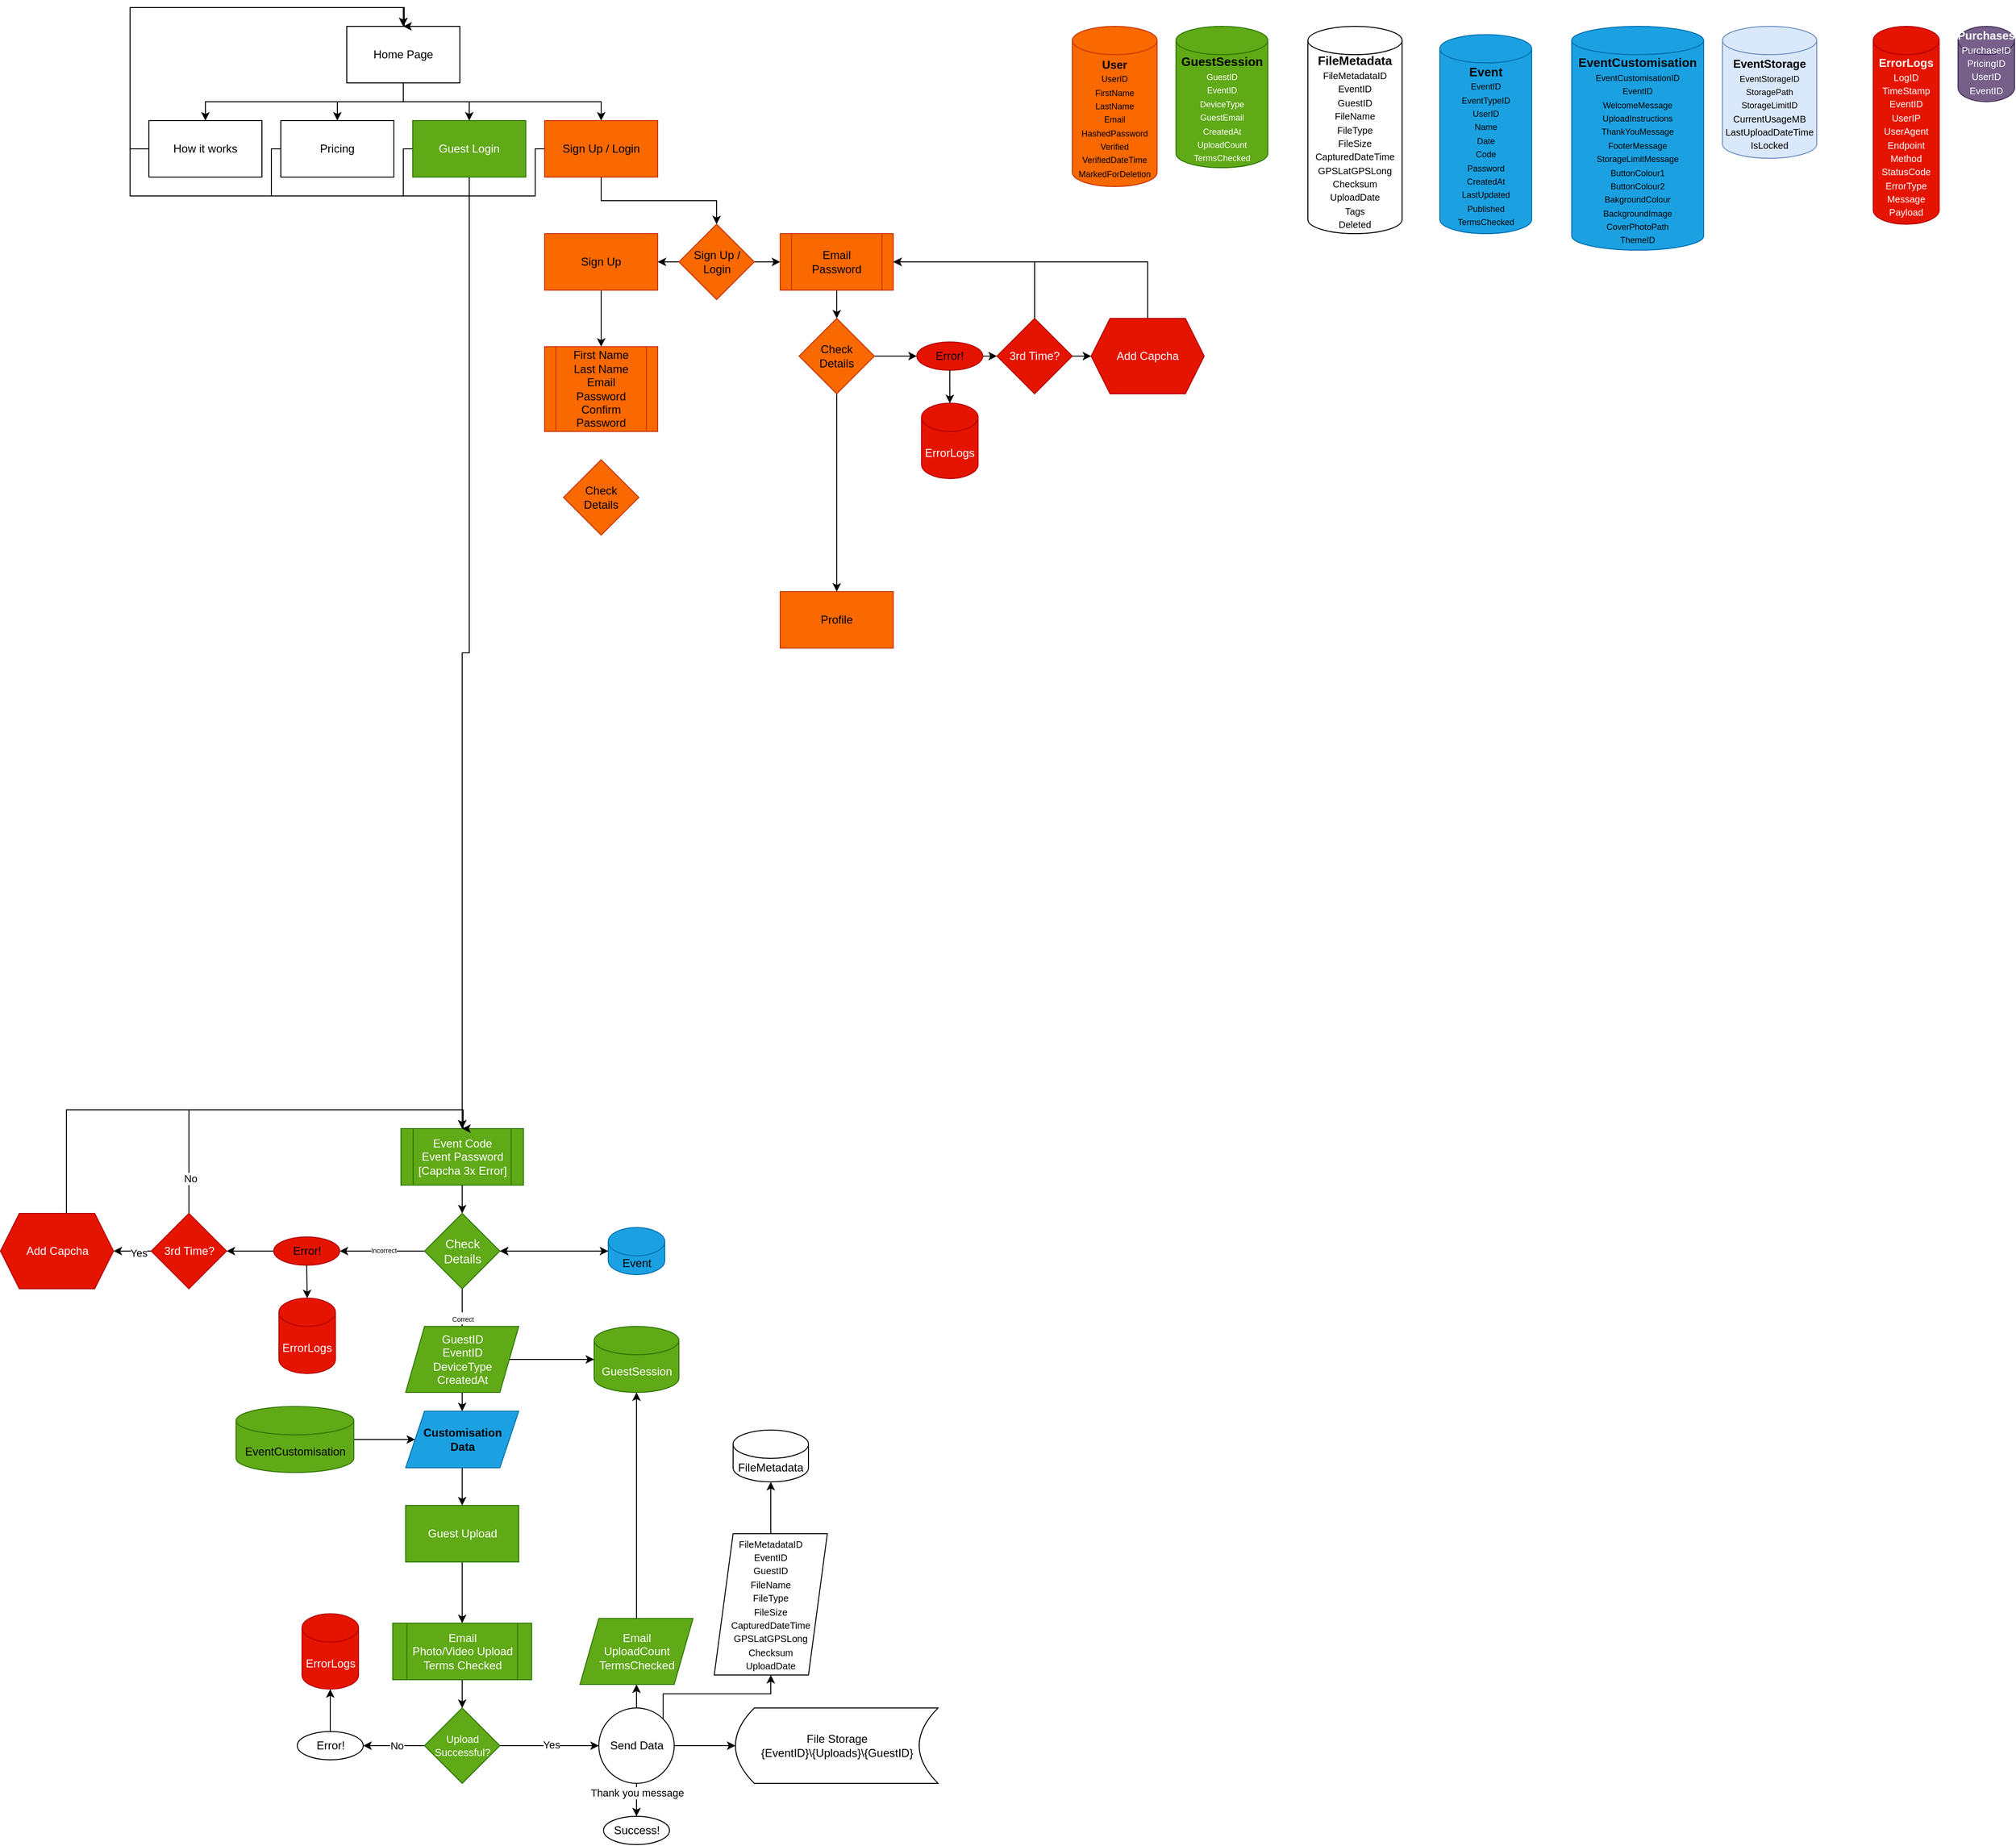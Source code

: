 <mxfile version="27.0.6">
  <diagram name="Page-1" id="nPeq9zamXpT1PYiMHK2F">
    <mxGraphModel dx="2572" dy="919" grid="1" gridSize="10" guides="1" tooltips="1" connect="1" arrows="1" fold="1" page="1" pageScale="1" pageWidth="850" pageHeight="1100" math="0" shadow="0">
      <root>
        <mxCell id="0" />
        <mxCell id="1" parent="0" />
        <mxCell id="T3i2_18rqvz0KpT3URYq-7" style="edgeStyle=orthogonalEdgeStyle;rounded=0;orthogonalLoop=1;jettySize=auto;html=1;exitX=0.5;exitY=1;exitDx=0;exitDy=0;entryX=0.5;entryY=0;entryDx=0;entryDy=0;" parent="1" source="T3i2_18rqvz0KpT3URYq-1" target="T3i2_18rqvz0KpT3URYq-3" edge="1">
          <mxGeometry relative="1" as="geometry" />
        </mxCell>
        <mxCell id="T3i2_18rqvz0KpT3URYq-8" style="edgeStyle=orthogonalEdgeStyle;rounded=0;orthogonalLoop=1;jettySize=auto;html=1;exitX=0.5;exitY=1;exitDx=0;exitDy=0;entryX=0.5;entryY=0;entryDx=0;entryDy=0;" parent="1" source="T3i2_18rqvz0KpT3URYq-1" target="T3i2_18rqvz0KpT3URYq-4" edge="1">
          <mxGeometry relative="1" as="geometry" />
        </mxCell>
        <mxCell id="T3i2_18rqvz0KpT3URYq-9" style="edgeStyle=orthogonalEdgeStyle;rounded=0;orthogonalLoop=1;jettySize=auto;html=1;exitX=0.5;exitY=1;exitDx=0;exitDy=0;entryX=0.5;entryY=0;entryDx=0;entryDy=0;" parent="1" source="T3i2_18rqvz0KpT3URYq-1" target="T3i2_18rqvz0KpT3URYq-5" edge="1">
          <mxGeometry relative="1" as="geometry" />
        </mxCell>
        <mxCell id="T3i2_18rqvz0KpT3URYq-10" style="edgeStyle=orthogonalEdgeStyle;rounded=0;orthogonalLoop=1;jettySize=auto;html=1;exitX=0.5;exitY=1;exitDx=0;exitDy=0;entryX=0.5;entryY=0;entryDx=0;entryDy=0;" parent="1" source="T3i2_18rqvz0KpT3URYq-1" target="T3i2_18rqvz0KpT3URYq-6" edge="1">
          <mxGeometry relative="1" as="geometry" />
        </mxCell>
        <mxCell id="T3i2_18rqvz0KpT3URYq-1" value="Home Page" style="rounded=0;whiteSpace=wrap;html=1;" parent="1" vertex="1">
          <mxGeometry x="230" y="80" width="120" height="60" as="geometry" />
        </mxCell>
        <mxCell id="T3i2_18rqvz0KpT3URYq-11" style="edgeStyle=orthogonalEdgeStyle;rounded=0;orthogonalLoop=1;jettySize=auto;html=1;exitX=0;exitY=0.5;exitDx=0;exitDy=0;entryX=0.5;entryY=0;entryDx=0;entryDy=0;" parent="1" source="T3i2_18rqvz0KpT3URYq-3" target="T3i2_18rqvz0KpT3URYq-1" edge="1">
          <mxGeometry relative="1" as="geometry" />
        </mxCell>
        <mxCell id="T3i2_18rqvz0KpT3URYq-3" value="How it works" style="rounded=0;whiteSpace=wrap;html=1;" parent="1" vertex="1">
          <mxGeometry x="20" y="180" width="120" height="60" as="geometry" />
        </mxCell>
        <mxCell id="T3i2_18rqvz0KpT3URYq-12" style="edgeStyle=orthogonalEdgeStyle;rounded=0;orthogonalLoop=1;jettySize=auto;html=1;exitX=0;exitY=0.5;exitDx=0;exitDy=0;" parent="1" source="T3i2_18rqvz0KpT3URYq-4" edge="1">
          <mxGeometry relative="1" as="geometry">
            <mxPoint x="290" y="80" as="targetPoint" />
            <Array as="points">
              <mxPoint x="150" y="210" />
              <mxPoint x="150" y="260" />
              <mxPoint y="260" />
              <mxPoint y="60" />
              <mxPoint x="290" y="60" />
            </Array>
          </mxGeometry>
        </mxCell>
        <mxCell id="T3i2_18rqvz0KpT3URYq-4" value="Pricing" style="rounded=0;whiteSpace=wrap;html=1;" parent="1" vertex="1">
          <mxGeometry x="160" y="180" width="120" height="60" as="geometry" />
        </mxCell>
        <mxCell id="T3i2_18rqvz0KpT3URYq-13" style="edgeStyle=orthogonalEdgeStyle;rounded=0;orthogonalLoop=1;jettySize=auto;html=1;exitX=0;exitY=0.5;exitDx=0;exitDy=0;" parent="1" source="T3i2_18rqvz0KpT3URYq-5" edge="1">
          <mxGeometry relative="1" as="geometry">
            <mxPoint x="290" y="80" as="targetPoint" />
            <Array as="points">
              <mxPoint x="290" y="210" />
              <mxPoint x="290" y="260" />
              <mxPoint y="260" />
              <mxPoint y="60" />
              <mxPoint x="291" y="60" />
              <mxPoint x="291" y="80" />
            </Array>
          </mxGeometry>
        </mxCell>
        <mxCell id="T3i2_18rqvz0KpT3URYq-16" style="edgeStyle=orthogonalEdgeStyle;rounded=0;orthogonalLoop=1;jettySize=auto;html=1;exitX=0.5;exitY=1;exitDx=0;exitDy=0;entryX=0.5;entryY=0;entryDx=0;entryDy=0;" parent="1" source="T3i2_18rqvz0KpT3URYq-5" target="T3i2_18rqvz0KpT3URYq-15" edge="1">
          <mxGeometry relative="1" as="geometry" />
        </mxCell>
        <mxCell id="T3i2_18rqvz0KpT3URYq-5" value="Guest Login" style="rounded=0;whiteSpace=wrap;html=1;fillColor=#60a917;fontColor=#ffffff;strokeColor=#2D7600;" parent="1" vertex="1">
          <mxGeometry x="300" y="180" width="120" height="60" as="geometry" />
        </mxCell>
        <mxCell id="T3i2_18rqvz0KpT3URYq-14" style="edgeStyle=orthogonalEdgeStyle;rounded=0;orthogonalLoop=1;jettySize=auto;html=1;exitX=0;exitY=0.5;exitDx=0;exitDy=0;" parent="1" source="T3i2_18rqvz0KpT3URYq-6" edge="1">
          <mxGeometry relative="1" as="geometry">
            <mxPoint x="290" y="80" as="targetPoint" />
            <Array as="points">
              <mxPoint x="430" y="210" />
              <mxPoint x="430" y="260" />
              <mxPoint y="260" />
              <mxPoint y="60" />
              <mxPoint x="290" y="60" />
            </Array>
          </mxGeometry>
        </mxCell>
        <mxCell id="qWnpxLDIaZIVIo5OUuWz-7" style="edgeStyle=orthogonalEdgeStyle;rounded=0;orthogonalLoop=1;jettySize=auto;html=1;exitX=0.5;exitY=1;exitDx=0;exitDy=0;entryX=0.5;entryY=0;entryDx=0;entryDy=0;" edge="1" parent="1" source="T3i2_18rqvz0KpT3URYq-6" target="qWnpxLDIaZIVIo5OUuWz-6">
          <mxGeometry relative="1" as="geometry" />
        </mxCell>
        <mxCell id="T3i2_18rqvz0KpT3URYq-6" value="Sign Up / Login" style="rounded=0;whiteSpace=wrap;html=1;fillColor=#fa6800;fontColor=#000000;strokeColor=#C73500;" parent="1" vertex="1">
          <mxGeometry x="440" y="180" width="120" height="60" as="geometry" />
        </mxCell>
        <mxCell id="T3i2_18rqvz0KpT3URYq-18" style="edgeStyle=orthogonalEdgeStyle;rounded=0;orthogonalLoop=1;jettySize=auto;html=1;exitX=0.5;exitY=1;exitDx=0;exitDy=0;entryX=0.5;entryY=0;entryDx=0;entryDy=0;" parent="1" source="T3i2_18rqvz0KpT3URYq-15" target="T3i2_18rqvz0KpT3URYq-17" edge="1">
          <mxGeometry relative="1" as="geometry" />
        </mxCell>
        <mxCell id="T3i2_18rqvz0KpT3URYq-15" value="Event Code&lt;div&gt;Event Password&lt;br&gt;[Capcha 3x Error]&lt;/div&gt;" style="shape=process;whiteSpace=wrap;html=1;backgroundOutline=1;fillColor=#60a917;fontColor=#ffffff;strokeColor=#2D7600;" parent="1" vertex="1">
          <mxGeometry x="287.5" y="1250.0" width="130" height="60" as="geometry" />
        </mxCell>
        <mxCell id="T3i2_18rqvz0KpT3URYq-24" style="edgeStyle=orthogonalEdgeStyle;rounded=0;orthogonalLoop=1;jettySize=auto;html=1;exitX=0;exitY=0.5;exitDx=0;exitDy=0;entryX=1;entryY=0.5;entryDx=0;entryDy=0;" parent="1" source="T3i2_18rqvz0KpT3URYq-17" target="T3i2_18rqvz0KpT3URYq-23" edge="1">
          <mxGeometry relative="1" as="geometry" />
        </mxCell>
        <mxCell id="T3i2_18rqvz0KpT3URYq-26" value="&lt;font style=&quot;color: light-dark(rgb(0, 0, 0), rgb(255, 0, 0)); font-size: 7px;&quot;&gt;Incorrect&lt;/font&gt;" style="edgeLabel;html=1;align=center;verticalAlign=middle;resizable=0;points=[];" parent="T3i2_18rqvz0KpT3URYq-24" vertex="1" connectable="0">
          <mxGeometry x="-0.025" y="-2" relative="1" as="geometry">
            <mxPoint as="offset" />
          </mxGeometry>
        </mxCell>
        <mxCell id="T3i2_18rqvz0KpT3URYq-28" style="edgeStyle=orthogonalEdgeStyle;rounded=0;orthogonalLoop=1;jettySize=auto;html=1;entryX=0.5;entryY=0;entryDx=0;entryDy=0;" parent="1" source="T3i2_18rqvz0KpT3URYq-17" target="T3i2_18rqvz0KpT3URYq-27" edge="1">
          <mxGeometry relative="1" as="geometry" />
        </mxCell>
        <mxCell id="T3i2_18rqvz0KpT3URYq-29" value="&lt;font style=&quot;color: light-dark(rgb(0, 0, 0), rgb(0, 255, 0)); font-size: 7px;&quot;&gt;Correct&lt;/font&gt;" style="edgeLabel;html=1;align=center;verticalAlign=middle;resizable=0;points=[];" parent="T3i2_18rqvz0KpT3URYq-28" vertex="1" connectable="0">
          <mxGeometry x="0.547" relative="1" as="geometry">
            <mxPoint as="offset" />
          </mxGeometry>
        </mxCell>
        <mxCell id="T3i2_18rqvz0KpT3URYq-17" value="&lt;div style=&quot;line-height: 40%;&quot;&gt;&lt;div&gt;&lt;font style=&quot;font-size: 13px; line-height: 120%;&quot;&gt;Check Details&lt;/font&gt;&lt;/div&gt;&lt;/div&gt;" style="rhombus;whiteSpace=wrap;html=1;fillColor=#60a917;fontColor=#ffffff;strokeColor=#2D7600;" parent="1" vertex="1">
          <mxGeometry x="312.5" y="1340.0" width="80" height="80" as="geometry" />
        </mxCell>
        <mxCell id="T3i2_18rqvz0KpT3URYq-86" style="edgeStyle=orthogonalEdgeStyle;rounded=0;orthogonalLoop=1;jettySize=auto;html=1;exitX=0;exitY=0.5;exitDx=0;exitDy=0;entryX=1;entryY=0.5;entryDx=0;entryDy=0;" parent="1" source="T3i2_18rqvz0KpT3URYq-23" target="T3i2_18rqvz0KpT3URYq-83" edge="1">
          <mxGeometry relative="1" as="geometry" />
        </mxCell>
        <mxCell id="T3i2_18rqvz0KpT3URYq-23" value="&lt;font style=&quot;color: light-dark(rgb(0, 0, 0), rgb(255, 0, 0));&quot;&gt;Error!&lt;/font&gt;" style="ellipse;whiteSpace=wrap;html=1;fillColor=#e51400;strokeColor=#B20000;fontColor=#ffffff;" parent="1" vertex="1">
          <mxGeometry x="152.5" y="1365.0" width="70" height="30" as="geometry" />
        </mxCell>
        <mxCell id="T3i2_18rqvz0KpT3URYq-65" style="edgeStyle=orthogonalEdgeStyle;rounded=0;orthogonalLoop=1;jettySize=auto;html=1;exitX=0.5;exitY=1;exitDx=0;exitDy=0;entryX=0.5;entryY=0;entryDx=0;entryDy=0;" parent="1" source="T3i2_18rqvz0KpT3URYq-27" target="T3i2_18rqvz0KpT3URYq-64" edge="1">
          <mxGeometry relative="1" as="geometry" />
        </mxCell>
        <mxCell id="T3i2_18rqvz0KpT3URYq-27" value="&lt;div style=&quot;&quot;&gt;&lt;span style=&quot;background-color: transparent; color: light-dark(rgb(255, 255, 255), rgb(18, 18, 18));&quot;&gt;&lt;font&gt;GuestID&lt;/font&gt;&lt;/span&gt;&lt;/div&gt;&lt;font&gt;&lt;div style=&quot;&quot;&gt;&lt;span style=&quot;background-color: transparent; color: light-dark(rgb(255, 255, 255), rgb(18, 18, 18));&quot;&gt;EventID&lt;/span&gt;&lt;/div&gt;&lt;div style=&quot;&quot;&gt;&lt;span style=&quot;background-color: transparent; color: light-dark(rgb(255, 255, 255), rgb(18, 18, 18));&quot;&gt;DeviceType&lt;br&gt;&lt;/span&gt;&lt;/div&gt;&lt;div style=&quot;&quot;&gt;&lt;span style=&quot;background-color: transparent; color: light-dark(rgb(255, 255, 255), rgb(18, 18, 18));&quot;&gt;CreatedAt&lt;/span&gt;&lt;/div&gt;&lt;/font&gt;" style="shape=parallelogram;perimeter=parallelogramPerimeter;whiteSpace=wrap;html=1;fixedSize=1;fillColor=#60a917;fontColor=#ffffff;strokeColor=#2D7600;align=center;" parent="1" vertex="1">
          <mxGeometry x="292.5" y="1460.0" width="120" height="70" as="geometry" />
        </mxCell>
        <mxCell id="T3i2_18rqvz0KpT3URYq-30" value="&lt;font style=&quot;font-size: 13px; color: light-dark(rgb(0, 0, 0), rgb(0, 0, 0));&quot;&gt;&lt;b style=&quot;&quot;&gt;GuestSession&lt;/b&gt;&lt;/font&gt;&lt;br&gt;&lt;font style=&quot;font-size: 9px;&quot;&gt;GuestID&lt;/font&gt;&lt;div&gt;&lt;font style=&quot;font-size: 9px;&quot;&gt;EventID&lt;/font&gt;&lt;/div&gt;&lt;div&gt;&lt;font style=&quot;font-size: 9px;&quot;&gt;DeviceType&lt;br&gt;GuestEmail&lt;br&gt;CreatedAt&lt;br&gt;UploadCount&lt;/font&gt;&lt;/div&gt;&lt;div&gt;&lt;font style=&quot;font-size: 9px;&quot;&gt;TermsChecked&lt;/font&gt;&lt;/div&gt;" style="shape=cylinder3;whiteSpace=wrap;html=1;boundedLbl=1;backgroundOutline=1;size=15;fillColor=#60a917;fontColor=#ffffff;strokeColor=#2D7600;" parent="1" vertex="1">
          <mxGeometry x="1110" y="80" width="97.5" height="150" as="geometry" />
        </mxCell>
        <mxCell id="T3i2_18rqvz0KpT3URYq-37" style="edgeStyle=orthogonalEdgeStyle;rounded=0;orthogonalLoop=1;jettySize=auto;html=1;exitX=0.5;exitY=1;exitDx=0;exitDy=0;entryX=0.5;entryY=0;entryDx=0;entryDy=0;" parent="1" source="T3i2_18rqvz0KpT3URYq-33" target="T3i2_18rqvz0KpT3URYq-36" edge="1">
          <mxGeometry relative="1" as="geometry" />
        </mxCell>
        <mxCell id="T3i2_18rqvz0KpT3URYq-33" value="Guest Upload" style="rounded=0;whiteSpace=wrap;html=1;fillColor=#60a917;fontColor=#ffffff;strokeColor=#2D7600;" parent="1" vertex="1">
          <mxGeometry x="292.5" y="1650.0" width="120" height="60" as="geometry" />
        </mxCell>
        <mxCell id="T3i2_18rqvz0KpT3URYq-34" value="&lt;font color=&quot;#000000&quot;&gt;&lt;b style=&quot;font-size: 13px;&quot;&gt;Event&lt;/b&gt;&lt;br&gt;&lt;font style=&quot;font-size: 9px;&quot;&gt;EventID&lt;br&gt;EventTypeID&lt;br&gt;UserID&lt;br&gt;Name&lt;br&gt;Date&lt;br&gt;Code&lt;br&gt;Password&lt;/font&gt;&lt;/font&gt;&lt;div&gt;&lt;font color=&quot;#000000&quot;&gt;&lt;font style=&quot;font-size: 9px;&quot;&gt;CreatedAt&lt;/font&gt;&lt;/font&gt;&lt;/div&gt;&lt;div&gt;&lt;font color=&quot;#000000&quot;&gt;&lt;font style=&quot;font-size: 9px;&quot;&gt;LastUpdated&lt;/font&gt;&lt;br&gt;&lt;/font&gt;&lt;/div&gt;&lt;div&gt;&lt;font color=&quot;#000000&quot;&gt;&lt;font style=&quot;font-size: 9px;&quot;&gt;Published&lt;/font&gt;&lt;/font&gt;&lt;/div&gt;&lt;div&gt;&lt;font color=&quot;#000000&quot;&gt;&lt;font style=&quot;font-size: 9px;&quot;&gt;TermsChecked&lt;/font&gt;&lt;/font&gt;&lt;/div&gt;" style="shape=cylinder3;whiteSpace=wrap;html=1;boundedLbl=1;backgroundOutline=1;size=15;fillColor=#1ba1e2;fontColor=#ffffff;strokeColor=#006EAF;" parent="1" vertex="1">
          <mxGeometry x="1390" y="88.75" width="97.5" height="211.25" as="geometry" />
        </mxCell>
        <mxCell id="T3i2_18rqvz0KpT3URYq-45" style="edgeStyle=orthogonalEdgeStyle;rounded=0;orthogonalLoop=1;jettySize=auto;html=1;exitX=0.5;exitY=1;exitDx=0;exitDy=0;entryX=0.5;entryY=0;entryDx=0;entryDy=0;" parent="1" source="T3i2_18rqvz0KpT3URYq-36" target="T3i2_18rqvz0KpT3URYq-41" edge="1">
          <mxGeometry relative="1" as="geometry" />
        </mxCell>
        <mxCell id="T3i2_18rqvz0KpT3URYq-36" value="Email&lt;div&gt;Photo/Video Upload&lt;/div&gt;&lt;div&gt;Terms Checked&lt;/div&gt;" style="shape=process;whiteSpace=wrap;html=1;backgroundOutline=1;fillColor=#60a917;fontColor=#ffffff;strokeColor=#2D7600;" parent="1" vertex="1">
          <mxGeometry x="278.75" y="1775" width="147.5" height="60" as="geometry" />
        </mxCell>
        <mxCell id="T3i2_18rqvz0KpT3URYq-38" value="File Storage&lt;div&gt;{EventID}\{Uploads}\{GuestID}&lt;/div&gt;" style="shape=dataStorage;whiteSpace=wrap;html=1;fixedSize=1;" parent="1" vertex="1">
          <mxGeometry x="642.5" y="1865.0" width="215" height="80" as="geometry" />
        </mxCell>
        <mxCell id="T3i2_18rqvz0KpT3URYq-40" value="Email&lt;br&gt;UploadCount&lt;div&gt;TermsChecked&lt;/div&gt;" style="shape=parallelogram;perimeter=parallelogramPerimeter;whiteSpace=wrap;html=1;fixedSize=1;fillColor=#60a917;fontColor=#ffffff;strokeColor=#2D7600;" parent="1" vertex="1">
          <mxGeometry x="477.5" y="1770.0" width="120" height="70" as="geometry" />
        </mxCell>
        <mxCell id="T3i2_18rqvz0KpT3URYq-43" style="edgeStyle=orthogonalEdgeStyle;rounded=0;orthogonalLoop=1;jettySize=auto;html=1;exitX=0;exitY=0.5;exitDx=0;exitDy=0;entryX=1;entryY=0.5;entryDx=0;entryDy=0;" parent="1" source="T3i2_18rqvz0KpT3URYq-41" target="T3i2_18rqvz0KpT3URYq-42" edge="1">
          <mxGeometry relative="1" as="geometry" />
        </mxCell>
        <mxCell id="T3i2_18rqvz0KpT3URYq-44" value="&lt;font style=&quot;color: light-dark(rgb(0, 0, 0), rgb(255, 0, 0));&quot;&gt;No&lt;/font&gt;" style="edgeLabel;html=1;align=center;verticalAlign=middle;resizable=0;points=[];" parent="T3i2_18rqvz0KpT3URYq-43" vertex="1" connectable="0">
          <mxGeometry x="-0.081" relative="1" as="geometry">
            <mxPoint as="offset" />
          </mxGeometry>
        </mxCell>
        <mxCell id="T3i2_18rqvz0KpT3URYq-46" style="edgeStyle=orthogonalEdgeStyle;rounded=0;orthogonalLoop=1;jettySize=auto;html=1;exitX=1;exitY=0.5;exitDx=0;exitDy=0;entryX=0;entryY=0.5;entryDx=0;entryDy=0;" parent="1" source="T3i2_18rqvz0KpT3URYq-41" target="T3i2_18rqvz0KpT3URYq-47" edge="1">
          <mxGeometry relative="1" as="geometry">
            <mxPoint x="432.5" y="1905.0" as="targetPoint" />
          </mxGeometry>
        </mxCell>
        <mxCell id="T3i2_18rqvz0KpT3URYq-50" value="&lt;font style=&quot;color: light-dark(rgb(0, 0, 0), rgb(0, 255, 0));&quot;&gt;Yes&lt;/font&gt;" style="edgeLabel;html=1;align=center;verticalAlign=middle;resizable=0;points=[];" parent="T3i2_18rqvz0KpT3URYq-46" vertex="1" connectable="0">
          <mxGeometry x="0.039" y="1" relative="1" as="geometry">
            <mxPoint as="offset" />
          </mxGeometry>
        </mxCell>
        <mxCell id="T3i2_18rqvz0KpT3URYq-41" value="&lt;div style=&quot;line-height: 40%;&quot;&gt;&lt;div&gt;&lt;font style=&quot;line-height: 120%; font-size: 11px;&quot;&gt;Upload Successful?&lt;/font&gt;&lt;/div&gt;&lt;/div&gt;" style="rhombus;whiteSpace=wrap;html=1;fillColor=#60a917;fontColor=#ffffff;strokeColor=#2D7600;" parent="1" vertex="1">
          <mxGeometry x="312.5" y="1865.0" width="80" height="80" as="geometry" />
        </mxCell>
        <mxCell id="qWnpxLDIaZIVIo5OUuWz-31" style="edgeStyle=orthogonalEdgeStyle;rounded=0;orthogonalLoop=1;jettySize=auto;html=1;exitX=0.5;exitY=0;exitDx=0;exitDy=0;" edge="1" parent="1" source="T3i2_18rqvz0KpT3URYq-42" target="qWnpxLDIaZIVIo5OUuWz-30">
          <mxGeometry relative="1" as="geometry" />
        </mxCell>
        <mxCell id="T3i2_18rqvz0KpT3URYq-42" value="&lt;font style=&quot;color: light-dark(rgb(0, 0, 0), rgb(255, 0, 0));&quot;&gt;Error!&lt;/font&gt;" style="ellipse;whiteSpace=wrap;html=1;fillColor=light-dark(#FFFFFF,#FF8484);strokeColor=light-dark(#000000,#CC0000);" parent="1" vertex="1">
          <mxGeometry x="177.5" y="1890.0" width="70" height="30" as="geometry" />
        </mxCell>
        <mxCell id="T3i2_18rqvz0KpT3URYq-53" style="edgeStyle=orthogonalEdgeStyle;rounded=0;orthogonalLoop=1;jettySize=auto;html=1;exitX=1;exitY=0.5;exitDx=0;exitDy=0;entryX=0;entryY=0.5;entryDx=0;entryDy=0;" parent="1" source="T3i2_18rqvz0KpT3URYq-47" target="T3i2_18rqvz0KpT3URYq-38" edge="1">
          <mxGeometry relative="1" as="geometry" />
        </mxCell>
        <mxCell id="T3i2_18rqvz0KpT3URYq-59" style="edgeStyle=orthogonalEdgeStyle;rounded=0;orthogonalLoop=1;jettySize=auto;html=1;exitX=0.5;exitY=1;exitDx=0;exitDy=0;entryX=0.5;entryY=0;entryDx=0;entryDy=0;" parent="1" source="T3i2_18rqvz0KpT3URYq-47" target="T3i2_18rqvz0KpT3URYq-58" edge="1">
          <mxGeometry relative="1" as="geometry" />
        </mxCell>
        <mxCell id="T3i2_18rqvz0KpT3URYq-63" value="Thank you message" style="edgeLabel;html=1;align=center;verticalAlign=middle;resizable=0;points=[];" parent="T3i2_18rqvz0KpT3URYq-59" vertex="1" connectable="0">
          <mxGeometry x="-0.433" relative="1" as="geometry">
            <mxPoint as="offset" />
          </mxGeometry>
        </mxCell>
        <mxCell id="qWnpxLDIaZIVIo5OUuWz-2" style="edgeStyle=orthogonalEdgeStyle;rounded=0;orthogonalLoop=1;jettySize=auto;html=1;exitX=1;exitY=0;exitDx=0;exitDy=0;entryX=0.5;entryY=1;entryDx=0;entryDy=0;" edge="1" parent="1" source="T3i2_18rqvz0KpT3URYq-47" target="qWnpxLDIaZIVIo5OUuWz-1">
          <mxGeometry relative="1" as="geometry">
            <Array as="points">
              <mxPoint x="566" y="1850" />
              <mxPoint x="680" y="1850" />
            </Array>
          </mxGeometry>
        </mxCell>
        <mxCell id="T3i2_18rqvz0KpT3URYq-47" value="Send Data" style="ellipse;whiteSpace=wrap;html=1;aspect=fixed;" parent="1" vertex="1">
          <mxGeometry x="497.5" y="1865.0" width="80" height="80" as="geometry" />
        </mxCell>
        <mxCell id="T3i2_18rqvz0KpT3URYq-48" style="edgeStyle=orthogonalEdgeStyle;rounded=0;orthogonalLoop=1;jettySize=auto;html=1;exitX=0.5;exitY=0;exitDx=0;exitDy=0;entryX=0.5;entryY=1;entryDx=0;entryDy=0;" parent="1" source="T3i2_18rqvz0KpT3URYq-47" target="T3i2_18rqvz0KpT3URYq-40" edge="1">
          <mxGeometry relative="1" as="geometry" />
        </mxCell>
        <mxCell id="T3i2_18rqvz0KpT3URYq-54" value="&lt;font style=&quot;&quot;&gt;&lt;span style=&quot;font-size: 13px;&quot;&gt;&lt;b&gt;FileMetadata&lt;/b&gt;&lt;/span&gt;&lt;br&gt;&lt;font size=&quot;1&quot;&gt;FileMetadataID&lt;br&gt;EventID&lt;br&gt;GuestID&lt;br&gt;FileName&lt;br&gt;FileType&lt;br&gt;FileSize&lt;br&gt;CapturedDateTime&lt;br&gt;GPSLatGPSLong&lt;br&gt;Checksum&lt;br&gt;UploadDate&lt;br&gt;Tags&lt;br&gt;&lt;/font&gt;&lt;/font&gt;&lt;div&gt;&lt;font style=&quot;&quot;&gt;&lt;font size=&quot;1&quot;&gt;Deleted&lt;/font&gt;&lt;/font&gt;&lt;/div&gt;" style="shape=cylinder3;whiteSpace=wrap;html=1;boundedLbl=1;backgroundOutline=1;size=15;" parent="1" vertex="1">
          <mxGeometry x="1250" y="80" width="100" height="220" as="geometry" />
        </mxCell>
        <mxCell id="T3i2_18rqvz0KpT3URYq-58" value="&lt;font style=&quot;color: light-dark(rgb(0, 0, 0), rgb(0, 102, 0));&quot;&gt;Success!&lt;/font&gt;" style="ellipse;whiteSpace=wrap;html=1;fillColor=light-dark(#FFFFFF,#CCFF99);strokeColor=light-dark(#000000,#006600);" parent="1" vertex="1">
          <mxGeometry x="502.5" y="1980.0" width="70" height="30" as="geometry" />
        </mxCell>
        <mxCell id="T3i2_18rqvz0KpT3URYq-62" value="&lt;font color=&quot;#000000&quot;&gt;&lt;b style=&quot;font-size: 13px;&quot;&gt;EventCustomisation&lt;/b&gt;&lt;/font&gt;&lt;div&gt;&lt;font color=&quot;#000000&quot;&gt;&lt;font style=&quot;font-size: 9px;&quot;&gt;EventCustomisationID&lt;/font&gt;&lt;/font&gt;&lt;/div&gt;&lt;div&gt;&lt;font color=&quot;#000000&quot;&gt;&lt;font style=&quot;font-size: 9px;&quot;&gt;EventID&lt;br&gt;WelcomeMessage&lt;br&gt;UploadInstructions&lt;/font&gt;&lt;/font&gt;&lt;/div&gt;&lt;div&gt;&lt;font color=&quot;#000000&quot;&gt;&lt;font style=&quot;font-size: 9px;&quot;&gt;ThankYouMessage&lt;br&gt;FooterMessage&lt;br&gt;StorageLimitMessage&lt;br&gt;ButtonColour1&lt;br&gt;ButtonColour2&lt;br&gt;BakgroundColour&lt;br&gt;BackgroundImage&lt;br&gt;CoverPhotoPath&lt;br&gt;ThemeID&lt;br&gt;&lt;/font&gt;&lt;/font&gt;&lt;/div&gt;" style="shape=cylinder3;whiteSpace=wrap;html=1;boundedLbl=1;backgroundOutline=1;size=15;fillColor=light-dark(#1BA1E2,#0F5577);fontColor=#ffffff;strokeColor=#006EAF;" parent="1" vertex="1">
          <mxGeometry x="1530" y="80" width="140" height="237.5" as="geometry" />
        </mxCell>
        <mxCell id="T3i2_18rqvz0KpT3URYq-66" style="edgeStyle=orthogonalEdgeStyle;rounded=0;orthogonalLoop=1;jettySize=auto;html=1;exitX=0.5;exitY=1;exitDx=0;exitDy=0;entryX=0.5;entryY=0;entryDx=0;entryDy=0;" parent="1" source="T3i2_18rqvz0KpT3URYq-64" target="T3i2_18rqvz0KpT3URYq-33" edge="1">
          <mxGeometry relative="1" as="geometry" />
        </mxCell>
        <mxCell id="T3i2_18rqvz0KpT3URYq-64" value="&lt;b&gt;&lt;font style=&quot;color: light-dark(rgb(0, 0, 0), rgb(255, 255, 255));&quot;&gt;Customisation&lt;/font&gt;&lt;/b&gt;&lt;div&gt;&lt;b&gt;&lt;font style=&quot;color: light-dark(rgb(0, 0, 0), rgb(255, 255, 255));&quot;&gt;Data&lt;/font&gt;&lt;/b&gt;&lt;/div&gt;" style="shape=parallelogram;perimeter=parallelogramPerimeter;whiteSpace=wrap;html=1;fixedSize=1;fillColor=light-dark(#1BA1E2,#0F5577);fontColor=#ffffff;strokeColor=#006EAF;" parent="1" vertex="1">
          <mxGeometry x="292.5" y="1550.0" width="120" height="60" as="geometry" />
        </mxCell>
        <mxCell id="T3i2_18rqvz0KpT3URYq-68" value="GuestSession" style="shape=cylinder3;whiteSpace=wrap;html=1;boundedLbl=1;backgroundOutline=1;size=15;fillColor=#60a917;fontColor=#ffffff;strokeColor=#2D7600;" parent="1" vertex="1">
          <mxGeometry x="492.5" y="1460.0" width="90" height="70" as="geometry" />
        </mxCell>
        <mxCell id="T3i2_18rqvz0KpT3URYq-69" style="edgeStyle=orthogonalEdgeStyle;rounded=0;orthogonalLoop=1;jettySize=auto;html=1;exitX=1;exitY=0.5;exitDx=0;exitDy=0;entryX=0;entryY=0.5;entryDx=0;entryDy=0;entryPerimeter=0;" parent="1" source="T3i2_18rqvz0KpT3URYq-27" target="T3i2_18rqvz0KpT3URYq-68" edge="1">
          <mxGeometry relative="1" as="geometry" />
        </mxCell>
        <mxCell id="T3i2_18rqvz0KpT3URYq-71" style="edgeStyle=orthogonalEdgeStyle;rounded=0;orthogonalLoop=1;jettySize=auto;html=1;exitX=1;exitY=0.5;exitDx=0;exitDy=0;exitPerimeter=0;entryX=0;entryY=0.5;entryDx=0;entryDy=0;" parent="1" source="T3i2_18rqvz0KpT3URYq-70" target="T3i2_18rqvz0KpT3URYq-64" edge="1">
          <mxGeometry relative="1" as="geometry" />
        </mxCell>
        <mxCell id="T3i2_18rqvz0KpT3URYq-70" value="&lt;font style=&quot;color: light-dark(rgb(0, 0, 0), rgb(255, 255, 255));&quot;&gt;EventCustomisation&lt;/font&gt;" style="shape=cylinder3;whiteSpace=wrap;html=1;boundedLbl=1;backgroundOutline=1;size=15;fillColor=light-dark(#60a917, #0f5577);fontColor=#ffffff;strokeColor=#2D7600;" parent="1" vertex="1">
          <mxGeometry x="112.5" y="1545.0" width="125" height="70" as="geometry" />
        </mxCell>
        <mxCell id="T3i2_18rqvz0KpT3URYq-72" style="edgeStyle=orthogonalEdgeStyle;rounded=0;orthogonalLoop=1;jettySize=auto;html=1;exitX=0.5;exitY=0;exitDx=0;exitDy=0;entryX=0.5;entryY=1;entryDx=0;entryDy=0;entryPerimeter=0;" parent="1" source="T3i2_18rqvz0KpT3URYq-40" target="T3i2_18rqvz0KpT3URYq-68" edge="1">
          <mxGeometry relative="1" as="geometry" />
        </mxCell>
        <mxCell id="T3i2_18rqvz0KpT3URYq-78" style="edgeStyle=orthogonalEdgeStyle;rounded=0;orthogonalLoop=1;jettySize=auto;html=1;exitX=0;exitY=0.5;exitDx=0;exitDy=0;exitPerimeter=0;entryX=1;entryY=0.5;entryDx=0;entryDy=0;" parent="1" source="T3i2_18rqvz0KpT3URYq-73" target="T3i2_18rqvz0KpT3URYq-17" edge="1">
          <mxGeometry relative="1" as="geometry" />
        </mxCell>
        <mxCell id="T3i2_18rqvz0KpT3URYq-73" value="&lt;font style=&quot;color: light-dark(rgb(0, 0, 0), rgb(255, 255, 255));&quot;&gt;Event&lt;/font&gt;" style="shape=cylinder3;whiteSpace=wrap;html=1;boundedLbl=1;backgroundOutline=1;size=15;fillColor=#1ba1e2;fontColor=#ffffff;strokeColor=#006EAF;" parent="1" vertex="1">
          <mxGeometry x="507.5" y="1355.0" width="60" height="50" as="geometry" />
        </mxCell>
        <mxCell id="T3i2_18rqvz0KpT3URYq-79" value="" style="endArrow=classic;startArrow=classic;html=1;rounded=0;entryX=0;entryY=0.5;entryDx=0;entryDy=0;entryPerimeter=0;" parent="1" target="T3i2_18rqvz0KpT3URYq-73" edge="1">
          <mxGeometry width="50" height="50" relative="1" as="geometry">
            <mxPoint x="392.5" y="1380.0" as="sourcePoint" />
            <mxPoint x="732.5" y="1470.0" as="targetPoint" />
          </mxGeometry>
        </mxCell>
        <mxCell id="T3i2_18rqvz0KpT3URYq-87" style="edgeStyle=orthogonalEdgeStyle;rounded=0;orthogonalLoop=1;jettySize=auto;html=1;exitX=0;exitY=0.5;exitDx=0;exitDy=0;entryX=1;entryY=0.5;entryDx=0;entryDy=0;" parent="1" source="T3i2_18rqvz0KpT3URYq-83" target="T3i2_18rqvz0KpT3URYq-85" edge="1">
          <mxGeometry relative="1" as="geometry" />
        </mxCell>
        <mxCell id="T3i2_18rqvz0KpT3URYq-91" value="Yes" style="edgeLabel;html=1;align=center;verticalAlign=middle;resizable=0;points=[];" parent="T3i2_18rqvz0KpT3URYq-87" vertex="1" connectable="0">
          <mxGeometry x="-0.311" y="2" relative="1" as="geometry">
            <mxPoint as="offset" />
          </mxGeometry>
        </mxCell>
        <mxCell id="T3i2_18rqvz0KpT3URYq-88" style="edgeStyle=orthogonalEdgeStyle;rounded=0;orthogonalLoop=1;jettySize=auto;html=1;exitX=0.5;exitY=0;exitDx=0;exitDy=0;entryX=0.5;entryY=0;entryDx=0;entryDy=0;" parent="1" source="T3i2_18rqvz0KpT3URYq-83" target="T3i2_18rqvz0KpT3URYq-15" edge="1">
          <mxGeometry relative="1" as="geometry" />
        </mxCell>
        <mxCell id="T3i2_18rqvz0KpT3URYq-90" value="No" style="edgeLabel;html=1;align=center;verticalAlign=middle;resizable=0;points=[];" parent="T3i2_18rqvz0KpT3URYq-88" vertex="1" connectable="0">
          <mxGeometry x="-0.822" y="-1" relative="1" as="geometry">
            <mxPoint as="offset" />
          </mxGeometry>
        </mxCell>
        <mxCell id="T3i2_18rqvz0KpT3URYq-83" value="3rd Time?" style="rhombus;whiteSpace=wrap;html=1;fillColor=#e51400;fontColor=#ffffff;strokeColor=#B20000;" parent="1" vertex="1">
          <mxGeometry x="22.5" y="1340.0" width="80" height="80" as="geometry" />
        </mxCell>
        <mxCell id="T3i2_18rqvz0KpT3URYq-89" style="edgeStyle=orthogonalEdgeStyle;rounded=0;orthogonalLoop=1;jettySize=auto;html=1;exitX=0.5;exitY=0;exitDx=0;exitDy=0;" parent="1" source="T3i2_18rqvz0KpT3URYq-85" edge="1">
          <mxGeometry relative="1" as="geometry">
            <mxPoint x="352.5" y="1250.0" as="targetPoint" />
            <Array as="points">
              <mxPoint x="-67.5" y="1230.0" />
              <mxPoint x="353.5" y="1230.0" />
              <mxPoint x="353.5" y="1250.0" />
            </Array>
          </mxGeometry>
        </mxCell>
        <mxCell id="T3i2_18rqvz0KpT3URYq-85" value="Add Capcha" style="shape=hexagon;perimeter=hexagonPerimeter2;whiteSpace=wrap;html=1;fixedSize=1;fillColor=#e51400;fontColor=#ffffff;strokeColor=#B20000;" parent="1" vertex="1">
          <mxGeometry x="-137.5" y="1340.0" width="120" height="80" as="geometry" />
        </mxCell>
        <mxCell id="qWnpxLDIaZIVIo5OUuWz-1" value="&lt;span style=&quot;font-size: x-small;&quot;&gt;FileMetadataID&lt;/span&gt;&lt;br style=&quot;font-size: x-small;&quot;&gt;&lt;span style=&quot;font-size: x-small;&quot;&gt;EventID&lt;/span&gt;&lt;br style=&quot;font-size: x-small;&quot;&gt;&lt;span style=&quot;font-size: x-small;&quot;&gt;GuestID&lt;/span&gt;&lt;br style=&quot;font-size: x-small;&quot;&gt;&lt;span style=&quot;font-size: x-small;&quot;&gt;FileName&lt;/span&gt;&lt;br style=&quot;font-size: x-small;&quot;&gt;&lt;span style=&quot;font-size: x-small;&quot;&gt;FileType&lt;/span&gt;&lt;br style=&quot;font-size: x-small;&quot;&gt;&lt;span style=&quot;font-size: x-small;&quot;&gt;FileSize&lt;/span&gt;&lt;br style=&quot;font-size: x-small;&quot;&gt;&lt;span style=&quot;font-size: x-small;&quot;&gt;CapturedDateTime&lt;/span&gt;&lt;br style=&quot;font-size: x-small;&quot;&gt;&lt;span style=&quot;font-size: x-small;&quot;&gt;GPSLatGPSLong&lt;/span&gt;&lt;br style=&quot;font-size: x-small;&quot;&gt;&lt;span style=&quot;font-size: x-small;&quot;&gt;Checksum&lt;/span&gt;&lt;br style=&quot;font-size: x-small;&quot;&gt;&lt;span style=&quot;font-size: x-small;&quot;&gt;UploadDate&lt;/span&gt;" style="shape=parallelogram;perimeter=parallelogramPerimeter;whiteSpace=wrap;html=1;fixedSize=1;" vertex="1" parent="1">
          <mxGeometry x="620" y="1680" width="120" height="150" as="geometry" />
        </mxCell>
        <mxCell id="qWnpxLDIaZIVIo5OUuWz-3" value="FileMetadata" style="shape=cylinder3;whiteSpace=wrap;html=1;boundedLbl=1;backgroundOutline=1;size=15;" vertex="1" parent="1">
          <mxGeometry x="640" y="1570" width="80" height="55" as="geometry" />
        </mxCell>
        <mxCell id="qWnpxLDIaZIVIo5OUuWz-4" style="edgeStyle=orthogonalEdgeStyle;rounded=0;orthogonalLoop=1;jettySize=auto;html=1;exitX=0.5;exitY=0;exitDx=0;exitDy=0;entryX=0.5;entryY=1;entryDx=0;entryDy=0;entryPerimeter=0;" edge="1" parent="1" source="qWnpxLDIaZIVIo5OUuWz-1" target="qWnpxLDIaZIVIo5OUuWz-3">
          <mxGeometry relative="1" as="geometry" />
        </mxCell>
        <mxCell id="qWnpxLDIaZIVIo5OUuWz-5" value="&lt;b&gt;ErrorLogs&lt;/b&gt;&lt;div&gt;&lt;font size=&quot;1&quot;&gt;LogID&lt;/font&gt;&lt;/div&gt;&lt;div&gt;&lt;font size=&quot;1&quot;&gt;TimeStamp&lt;/font&gt;&lt;/div&gt;&lt;div&gt;&lt;font size=&quot;1&quot;&gt;EventID&lt;/font&gt;&lt;/div&gt;&lt;div&gt;&lt;font size=&quot;1&quot;&gt;UserIP&lt;/font&gt;&lt;/div&gt;&lt;div&gt;&lt;font size=&quot;1&quot;&gt;UserAgent&lt;/font&gt;&lt;/div&gt;&lt;div&gt;&lt;font size=&quot;1&quot;&gt;Endpoint&lt;/font&gt;&lt;/div&gt;&lt;div&gt;&lt;font size=&quot;1&quot;&gt;Method&lt;/font&gt;&lt;/div&gt;&lt;div&gt;&lt;font size=&quot;1&quot;&gt;StatusCode&lt;/font&gt;&lt;/div&gt;&lt;div&gt;&lt;font size=&quot;1&quot;&gt;ErrorType&lt;/font&gt;&lt;/div&gt;&lt;div&gt;&lt;font size=&quot;1&quot;&gt;Message&lt;/font&gt;&lt;/div&gt;&lt;div&gt;&lt;font size=&quot;1&quot;&gt;Payload&lt;/font&gt;&lt;/div&gt;" style="shape=cylinder3;whiteSpace=wrap;html=1;boundedLbl=1;backgroundOutline=1;size=15;fillColor=#e51400;fontColor=#ffffff;strokeColor=#B20000;" vertex="1" parent="1">
          <mxGeometry x="1850" y="80" width="70" height="210" as="geometry" />
        </mxCell>
        <mxCell id="qWnpxLDIaZIVIo5OUuWz-13" style="edgeStyle=orthogonalEdgeStyle;rounded=0;orthogonalLoop=1;jettySize=auto;html=1;exitX=0;exitY=0.5;exitDx=0;exitDy=0;entryX=1;entryY=0.5;entryDx=0;entryDy=0;" edge="1" parent="1" source="qWnpxLDIaZIVIo5OUuWz-6" target="qWnpxLDIaZIVIo5OUuWz-9">
          <mxGeometry relative="1" as="geometry" />
        </mxCell>
        <mxCell id="qWnpxLDIaZIVIo5OUuWz-14" style="edgeStyle=orthogonalEdgeStyle;rounded=0;orthogonalLoop=1;jettySize=auto;html=1;exitX=1;exitY=0.5;exitDx=0;exitDy=0;entryX=0;entryY=0.5;entryDx=0;entryDy=0;" edge="1" parent="1" source="qWnpxLDIaZIVIo5OUuWz-6" target="qWnpxLDIaZIVIo5OUuWz-12">
          <mxGeometry relative="1" as="geometry" />
        </mxCell>
        <mxCell id="qWnpxLDIaZIVIo5OUuWz-6" value="Sign Up / Login" style="rhombus;whiteSpace=wrap;html=1;fillColor=#fa6800;fontColor=#000000;strokeColor=#C73500;" vertex="1" parent="1">
          <mxGeometry x="582.5" y="290" width="80" height="80" as="geometry" />
        </mxCell>
        <mxCell id="qWnpxLDIaZIVIo5OUuWz-8" value="&lt;b&gt;User&lt;/b&gt;&lt;div&gt;&lt;font style=&quot;font-size: 9px;&quot;&gt;UserID&lt;/font&gt;&lt;/div&gt;&lt;div&gt;&lt;font style=&quot;font-size: 9px;&quot;&gt;FirstName&lt;/font&gt;&lt;/div&gt;&lt;div&gt;&lt;font style=&quot;font-size: 9px;&quot;&gt;LastName&lt;/font&gt;&lt;/div&gt;&lt;div&gt;&lt;font style=&quot;font-size: 9px;&quot;&gt;Email&lt;/font&gt;&lt;/div&gt;&lt;div&gt;&lt;font style=&quot;font-size: 9px;&quot;&gt;HashedPassword&lt;/font&gt;&lt;/div&gt;&lt;div&gt;&lt;font style=&quot;font-size: 9px;&quot;&gt;Verified&lt;/font&gt;&lt;/div&gt;&lt;div&gt;&lt;font style=&quot;font-size: 9px;&quot;&gt;VerifiedDateTime&lt;/font&gt;&lt;/div&gt;&lt;div&gt;&lt;font style=&quot;font-size: 9px;&quot;&gt;MarkedForDeletion&lt;/font&gt;&lt;/div&gt;" style="shape=cylinder3;whiteSpace=wrap;html=1;boundedLbl=1;backgroundOutline=1;size=15;fillColor=#fa6800;fontColor=#000000;strokeColor=#C73500;" vertex="1" parent="1">
          <mxGeometry x="1000" y="80" width="90" height="170" as="geometry" />
        </mxCell>
        <mxCell id="qWnpxLDIaZIVIo5OUuWz-37" style="edgeStyle=orthogonalEdgeStyle;rounded=0;orthogonalLoop=1;jettySize=auto;html=1;exitX=0.5;exitY=1;exitDx=0;exitDy=0;entryX=0.5;entryY=0;entryDx=0;entryDy=0;" edge="1" parent="1" source="qWnpxLDIaZIVIo5OUuWz-9" target="qWnpxLDIaZIVIo5OUuWz-36">
          <mxGeometry relative="1" as="geometry" />
        </mxCell>
        <mxCell id="qWnpxLDIaZIVIo5OUuWz-9" value="Sign Up" style="rounded=0;whiteSpace=wrap;html=1;fillColor=#fa6800;fontColor=#000000;strokeColor=#C73500;" vertex="1" parent="1">
          <mxGeometry x="440" y="300" width="120" height="60" as="geometry" />
        </mxCell>
        <mxCell id="qWnpxLDIaZIVIo5OUuWz-10" value="Profile" style="rounded=0;whiteSpace=wrap;html=1;fillColor=#fa6800;fontColor=#000000;strokeColor=#C73500;" vertex="1" parent="1">
          <mxGeometry x="690" y="680" width="120" height="60" as="geometry" />
        </mxCell>
        <mxCell id="qWnpxLDIaZIVIo5OUuWz-17" style="edgeStyle=orthogonalEdgeStyle;rounded=0;orthogonalLoop=1;jettySize=auto;html=1;exitX=0.5;exitY=1;exitDx=0;exitDy=0;entryX=0.5;entryY=0;entryDx=0;entryDy=0;" edge="1" parent="1" source="qWnpxLDIaZIVIo5OUuWz-12" target="qWnpxLDIaZIVIo5OUuWz-16">
          <mxGeometry relative="1" as="geometry" />
        </mxCell>
        <mxCell id="qWnpxLDIaZIVIo5OUuWz-12" value="Email&lt;div&gt;Password&lt;/div&gt;" style="shape=process;whiteSpace=wrap;html=1;backgroundOutline=1;fillColor=#fa6800;fontColor=#000000;strokeColor=#C73500;" vertex="1" parent="1">
          <mxGeometry x="690" y="300" width="120" height="60" as="geometry" />
        </mxCell>
        <mxCell id="qWnpxLDIaZIVIo5OUuWz-18" style="edgeStyle=orthogonalEdgeStyle;rounded=0;orthogonalLoop=1;jettySize=auto;html=1;exitX=0.5;exitY=1;exitDx=0;exitDy=0;entryX=0.5;entryY=0;entryDx=0;entryDy=0;" edge="1" parent="1" source="qWnpxLDIaZIVIo5OUuWz-16" target="qWnpxLDIaZIVIo5OUuWz-10">
          <mxGeometry relative="1" as="geometry" />
        </mxCell>
        <mxCell id="qWnpxLDIaZIVIo5OUuWz-23" style="edgeStyle=orthogonalEdgeStyle;rounded=0;orthogonalLoop=1;jettySize=auto;html=1;exitX=1;exitY=0.5;exitDx=0;exitDy=0;entryX=0;entryY=0.5;entryDx=0;entryDy=0;" edge="1" parent="1" source="qWnpxLDIaZIVIo5OUuWz-16" target="qWnpxLDIaZIVIo5OUuWz-20">
          <mxGeometry relative="1" as="geometry" />
        </mxCell>
        <mxCell id="qWnpxLDIaZIVIo5OUuWz-16" value="Check&lt;div&gt;Details&lt;/div&gt;" style="rhombus;whiteSpace=wrap;html=1;fillColor=#fa6800;fontColor=#000000;strokeColor=#C73500;" vertex="1" parent="1">
          <mxGeometry x="710" y="390" width="80" height="80" as="geometry" />
        </mxCell>
        <mxCell id="qWnpxLDIaZIVIo5OUuWz-24" style="edgeStyle=orthogonalEdgeStyle;rounded=0;orthogonalLoop=1;jettySize=auto;html=1;exitX=1;exitY=0.5;exitDx=0;exitDy=0;entryX=0;entryY=0.5;entryDx=0;entryDy=0;" edge="1" parent="1" source="qWnpxLDIaZIVIo5OUuWz-20" target="qWnpxLDIaZIVIo5OUuWz-21">
          <mxGeometry relative="1" as="geometry" />
        </mxCell>
        <mxCell id="qWnpxLDIaZIVIo5OUuWz-20" value="&lt;font style=&quot;color: light-dark(rgb(0, 0, 0), rgb(255, 0, 0));&quot;&gt;Error!&lt;/font&gt;" style="ellipse;whiteSpace=wrap;html=1;fillColor=#e51400;strokeColor=#B20000;fontColor=#ffffff;" vertex="1" parent="1">
          <mxGeometry x="835" y="415" width="70" height="30" as="geometry" />
        </mxCell>
        <mxCell id="qWnpxLDIaZIVIo5OUuWz-25" style="edgeStyle=orthogonalEdgeStyle;rounded=0;orthogonalLoop=1;jettySize=auto;html=1;exitX=1;exitY=0.5;exitDx=0;exitDy=0;entryX=0;entryY=0.5;entryDx=0;entryDy=0;" edge="1" parent="1" source="qWnpxLDIaZIVIo5OUuWz-21" target="qWnpxLDIaZIVIo5OUuWz-22">
          <mxGeometry relative="1" as="geometry" />
        </mxCell>
        <mxCell id="qWnpxLDIaZIVIo5OUuWz-27" style="edgeStyle=orthogonalEdgeStyle;rounded=0;orthogonalLoop=1;jettySize=auto;html=1;exitX=0.5;exitY=0;exitDx=0;exitDy=0;entryX=1;entryY=0.5;entryDx=0;entryDy=0;" edge="1" parent="1" source="qWnpxLDIaZIVIo5OUuWz-21" target="qWnpxLDIaZIVIo5OUuWz-12">
          <mxGeometry relative="1" as="geometry" />
        </mxCell>
        <mxCell id="qWnpxLDIaZIVIo5OUuWz-21" value="3rd Time?" style="rhombus;whiteSpace=wrap;html=1;fillColor=#e51400;fontColor=#ffffff;strokeColor=#B20000;" vertex="1" parent="1">
          <mxGeometry x="920" y="390" width="80" height="80" as="geometry" />
        </mxCell>
        <mxCell id="qWnpxLDIaZIVIo5OUuWz-26" style="edgeStyle=orthogonalEdgeStyle;rounded=0;orthogonalLoop=1;jettySize=auto;html=1;exitX=0.5;exitY=0;exitDx=0;exitDy=0;entryX=1;entryY=0.5;entryDx=0;entryDy=0;" edge="1" parent="1" source="qWnpxLDIaZIVIo5OUuWz-22" target="qWnpxLDIaZIVIo5OUuWz-12">
          <mxGeometry relative="1" as="geometry" />
        </mxCell>
        <mxCell id="qWnpxLDIaZIVIo5OUuWz-22" value="Add Capcha" style="shape=hexagon;perimeter=hexagonPerimeter2;whiteSpace=wrap;html=1;fixedSize=1;fillColor=#e51400;fontColor=#ffffff;strokeColor=#B20000;" vertex="1" parent="1">
          <mxGeometry x="1020" y="390" width="120" height="80" as="geometry" />
        </mxCell>
        <mxCell id="qWnpxLDIaZIVIo5OUuWz-28" value="ErrorLogs" style="shape=cylinder3;whiteSpace=wrap;html=1;boundedLbl=1;backgroundOutline=1;size=15;fillColor=#e51400;fontColor=#ffffff;strokeColor=#B20000;" vertex="1" parent="1">
          <mxGeometry x="158" y="1430" width="60" height="80" as="geometry" />
        </mxCell>
        <mxCell id="qWnpxLDIaZIVIo5OUuWz-29" style="edgeStyle=orthogonalEdgeStyle;rounded=0;orthogonalLoop=1;jettySize=auto;html=1;exitX=0.5;exitY=1;exitDx=0;exitDy=0;entryX=0.5;entryY=0;entryDx=0;entryDy=0;entryPerimeter=0;" edge="1" parent="1" source="T3i2_18rqvz0KpT3URYq-23" target="qWnpxLDIaZIVIo5OUuWz-28">
          <mxGeometry relative="1" as="geometry" />
        </mxCell>
        <mxCell id="qWnpxLDIaZIVIo5OUuWz-30" value="ErrorLogs" style="shape=cylinder3;whiteSpace=wrap;html=1;boundedLbl=1;backgroundOutline=1;size=15;fillColor=#e51400;fontColor=#ffffff;strokeColor=#B20000;" vertex="1" parent="1">
          <mxGeometry x="182.5" y="1765" width="60" height="80" as="geometry" />
        </mxCell>
        <mxCell id="qWnpxLDIaZIVIo5OUuWz-32" value="ErrorLogs" style="shape=cylinder3;whiteSpace=wrap;html=1;boundedLbl=1;backgroundOutline=1;size=15;fillColor=#e51400;fontColor=#ffffff;strokeColor=#B20000;" vertex="1" parent="1">
          <mxGeometry x="840" y="480" width="60" height="80" as="geometry" />
        </mxCell>
        <mxCell id="qWnpxLDIaZIVIo5OUuWz-33" style="edgeStyle=orthogonalEdgeStyle;rounded=0;orthogonalLoop=1;jettySize=auto;html=1;exitX=0.5;exitY=1;exitDx=0;exitDy=0;entryX=0.5;entryY=0;entryDx=0;entryDy=0;entryPerimeter=0;" edge="1" parent="1" source="qWnpxLDIaZIVIo5OUuWz-20" target="qWnpxLDIaZIVIo5OUuWz-32">
          <mxGeometry relative="1" as="geometry" />
        </mxCell>
        <mxCell id="qWnpxLDIaZIVIo5OUuWz-34" value="&lt;b&gt;Purchases&lt;/b&gt;&lt;div&gt;&lt;font size=&quot;1&quot;&gt;PurchaseID&lt;br&gt;PricingID&lt;/font&gt;&lt;/div&gt;&lt;div&gt;&lt;font size=&quot;1&quot;&gt;UserID&lt;/font&gt;&lt;/div&gt;&lt;div&gt;&lt;font size=&quot;1&quot;&gt;EventID&lt;/font&gt;&lt;/div&gt;&lt;div&gt;&lt;font size=&quot;1&quot;&gt;&lt;br&gt;&lt;/font&gt;&lt;/div&gt;&lt;div&gt;&lt;font size=&quot;1&quot;&gt;&lt;br&gt;&lt;/font&gt;&lt;/div&gt;" style="shape=cylinder3;whiteSpace=wrap;html=1;boundedLbl=1;backgroundOutline=1;size=15;fillColor=#76608a;fontColor=#ffffff;strokeColor=#432D57;" vertex="1" parent="1">
          <mxGeometry x="1940" y="80" width="60" height="80" as="geometry" />
        </mxCell>
        <mxCell id="qWnpxLDIaZIVIo5OUuWz-35" value="&lt;b&gt;EventStorage&lt;/b&gt;&lt;div&gt;&lt;font style=&quot;font-size: 9px;&quot;&gt;EventStorageID&lt;/font&gt;&lt;/div&gt;&lt;div&gt;&lt;font style=&quot;font-size: 9px;&quot;&gt;StoragePath&lt;/font&gt;&lt;/div&gt;&lt;div&gt;&lt;font style=&quot;font-size: 9px;&quot;&gt;StorageLimitID&lt;/font&gt;&lt;/div&gt;&lt;div&gt;&lt;font size=&quot;1&quot;&gt;CurrentUsageMB&lt;/font&gt;&lt;/div&gt;&lt;div&gt;&lt;font size=&quot;1&quot;&gt;LastUploadDateTime&lt;/font&gt;&lt;/div&gt;&lt;div&gt;&lt;font size=&quot;1&quot;&gt;IsLocked&lt;/font&gt;&lt;/div&gt;" style="shape=cylinder3;whiteSpace=wrap;html=1;boundedLbl=1;backgroundOutline=1;size=15;fillColor=#dae8fc;strokeColor=#6c8ebf;" vertex="1" parent="1">
          <mxGeometry x="1690" y="80" width="100" height="140" as="geometry" />
        </mxCell>
        <mxCell id="qWnpxLDIaZIVIo5OUuWz-36" value="First Name&lt;div&gt;Last Name&lt;/div&gt;&lt;div&gt;Email&lt;/div&gt;&lt;div&gt;Password&lt;/div&gt;&lt;div&gt;Confirm Password&lt;/div&gt;" style="shape=process;whiteSpace=wrap;html=1;backgroundOutline=1;fillColor=#fa6800;fontColor=#000000;strokeColor=#C73500;" vertex="1" parent="1">
          <mxGeometry x="440" y="420" width="120" height="90" as="geometry" />
        </mxCell>
        <mxCell id="qWnpxLDIaZIVIo5OUuWz-39" value="Check&lt;div&gt;Details&lt;/div&gt;" style="rhombus;whiteSpace=wrap;html=1;fillColor=#fa6800;fontColor=#000000;strokeColor=#C73500;" vertex="1" parent="1">
          <mxGeometry x="460" y="540" width="80" height="80" as="geometry" />
        </mxCell>
      </root>
    </mxGraphModel>
  </diagram>
</mxfile>
